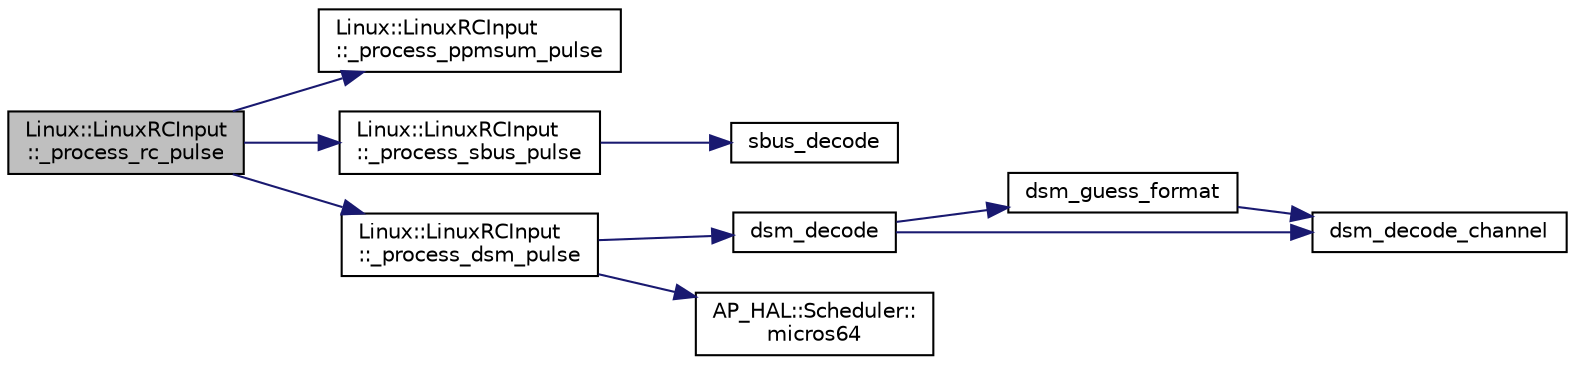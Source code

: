 digraph "Linux::LinuxRCInput::_process_rc_pulse"
{
 // INTERACTIVE_SVG=YES
  edge [fontname="Helvetica",fontsize="10",labelfontname="Helvetica",labelfontsize="10"];
  node [fontname="Helvetica",fontsize="10",shape=record];
  rankdir="LR";
  Node1 [label="Linux::LinuxRCInput\l::_process_rc_pulse",height=0.2,width=0.4,color="black", fillcolor="grey75", style="filled" fontcolor="black"];
  Node1 -> Node2 [color="midnightblue",fontsize="10",style="solid",fontname="Helvetica"];
  Node2 [label="Linux::LinuxRCInput\l::_process_ppmsum_pulse",height=0.2,width=0.4,color="black", fillcolor="white", style="filled",URL="$classLinux_1_1LinuxRCInput.html#a91638c76f0db375f224720c93fb7a027"];
  Node1 -> Node3 [color="midnightblue",fontsize="10",style="solid",fontname="Helvetica"];
  Node3 [label="Linux::LinuxRCInput\l::_process_sbus_pulse",height=0.2,width=0.4,color="black", fillcolor="white", style="filled",URL="$classLinux_1_1LinuxRCInput.html#a813daca043cb989ce6e6ae306356c812"];
  Node3 -> Node4 [color="midnightblue",fontsize="10",style="solid",fontname="Helvetica"];
  Node4 [label="sbus_decode",height=0.2,width=0.4,color="black", fillcolor="white", style="filled",URL="$sbus_8cpp.html#ae8ff4d6576477166a18b6d229030f21e"];
  Node1 -> Node5 [color="midnightblue",fontsize="10",style="solid",fontname="Helvetica"];
  Node5 [label="Linux::LinuxRCInput\l::_process_dsm_pulse",height=0.2,width=0.4,color="black", fillcolor="white", style="filled",URL="$classLinux_1_1LinuxRCInput.html#aca15a09ff68965606c20a93cf1c752f8"];
  Node5 -> Node6 [color="midnightblue",fontsize="10",style="solid",fontname="Helvetica"];
  Node6 [label="dsm_decode",height=0.2,width=0.4,color="black", fillcolor="white", style="filled",URL="$dsm_8cpp.html#a7b7c65c600dd4eacc1eb714df3621192"];
  Node6 -> Node7 [color="midnightblue",fontsize="10",style="solid",fontname="Helvetica"];
  Node7 [label="dsm_guess_format",height=0.2,width=0.4,color="black", fillcolor="white", style="filled",URL="$dsm_8cpp.html#ac4b7f20336ae87e6426bfd94be23bb37"];
  Node7 -> Node8 [color="midnightblue",fontsize="10",style="solid",fontname="Helvetica"];
  Node8 [label="dsm_decode_channel",height=0.2,width=0.4,color="black", fillcolor="white", style="filled",URL="$dsm_8cpp.html#a155e9a9889d2e342ea3bf13aaaa4458d"];
  Node6 -> Node8 [color="midnightblue",fontsize="10",style="solid",fontname="Helvetica"];
  Node5 -> Node9 [color="midnightblue",fontsize="10",style="solid",fontname="Helvetica"];
  Node9 [label="AP_HAL::Scheduler::\lmicros64",height=0.2,width=0.4,color="black", fillcolor="white", style="filled",URL="$classAP__HAL_1_1Scheduler.html#acfe178fdca7f8d9b22a939b3aac1a84f"];
}
